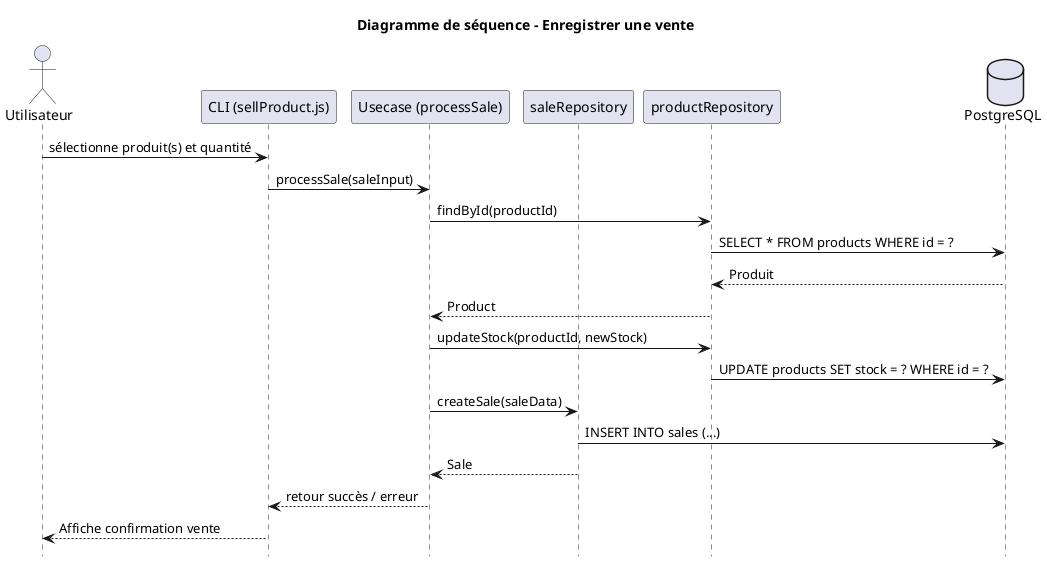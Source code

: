 @startuml Diagramme de séquence – Enregistrer une vente
hide footbox

title Diagramme de séquence – Enregistrer une vente

actor Utilisateur as U

participant "CLI (sellProduct.js)" as CLI
participant "Usecase (processSale)" as Usecase
participant "saleRepository" as SaleRepo
participant "productRepository" as ProductRepo

database "PostgreSQL" as DB

U -> CLI : sélectionne produit(s) et quantité
CLI -> Usecase : processSale(saleInput)

Usecase -> ProductRepo : findById(productId)
ProductRepo -> DB : SELECT * FROM products WHERE id = ?
DB --> ProductRepo : Produit
ProductRepo --> Usecase : Product

Usecase -> ProductRepo : updateStock(productId, newStock)
ProductRepo -> DB : UPDATE products SET stock = ? WHERE id = ?

Usecase -> SaleRepo : createSale(saleData)
SaleRepo -> DB : INSERT INTO sales (...)

SaleRepo --> Usecase : Sale
Usecase --> CLI : retour succès / erreur
CLI --> U : Affiche confirmation vente
@enduml